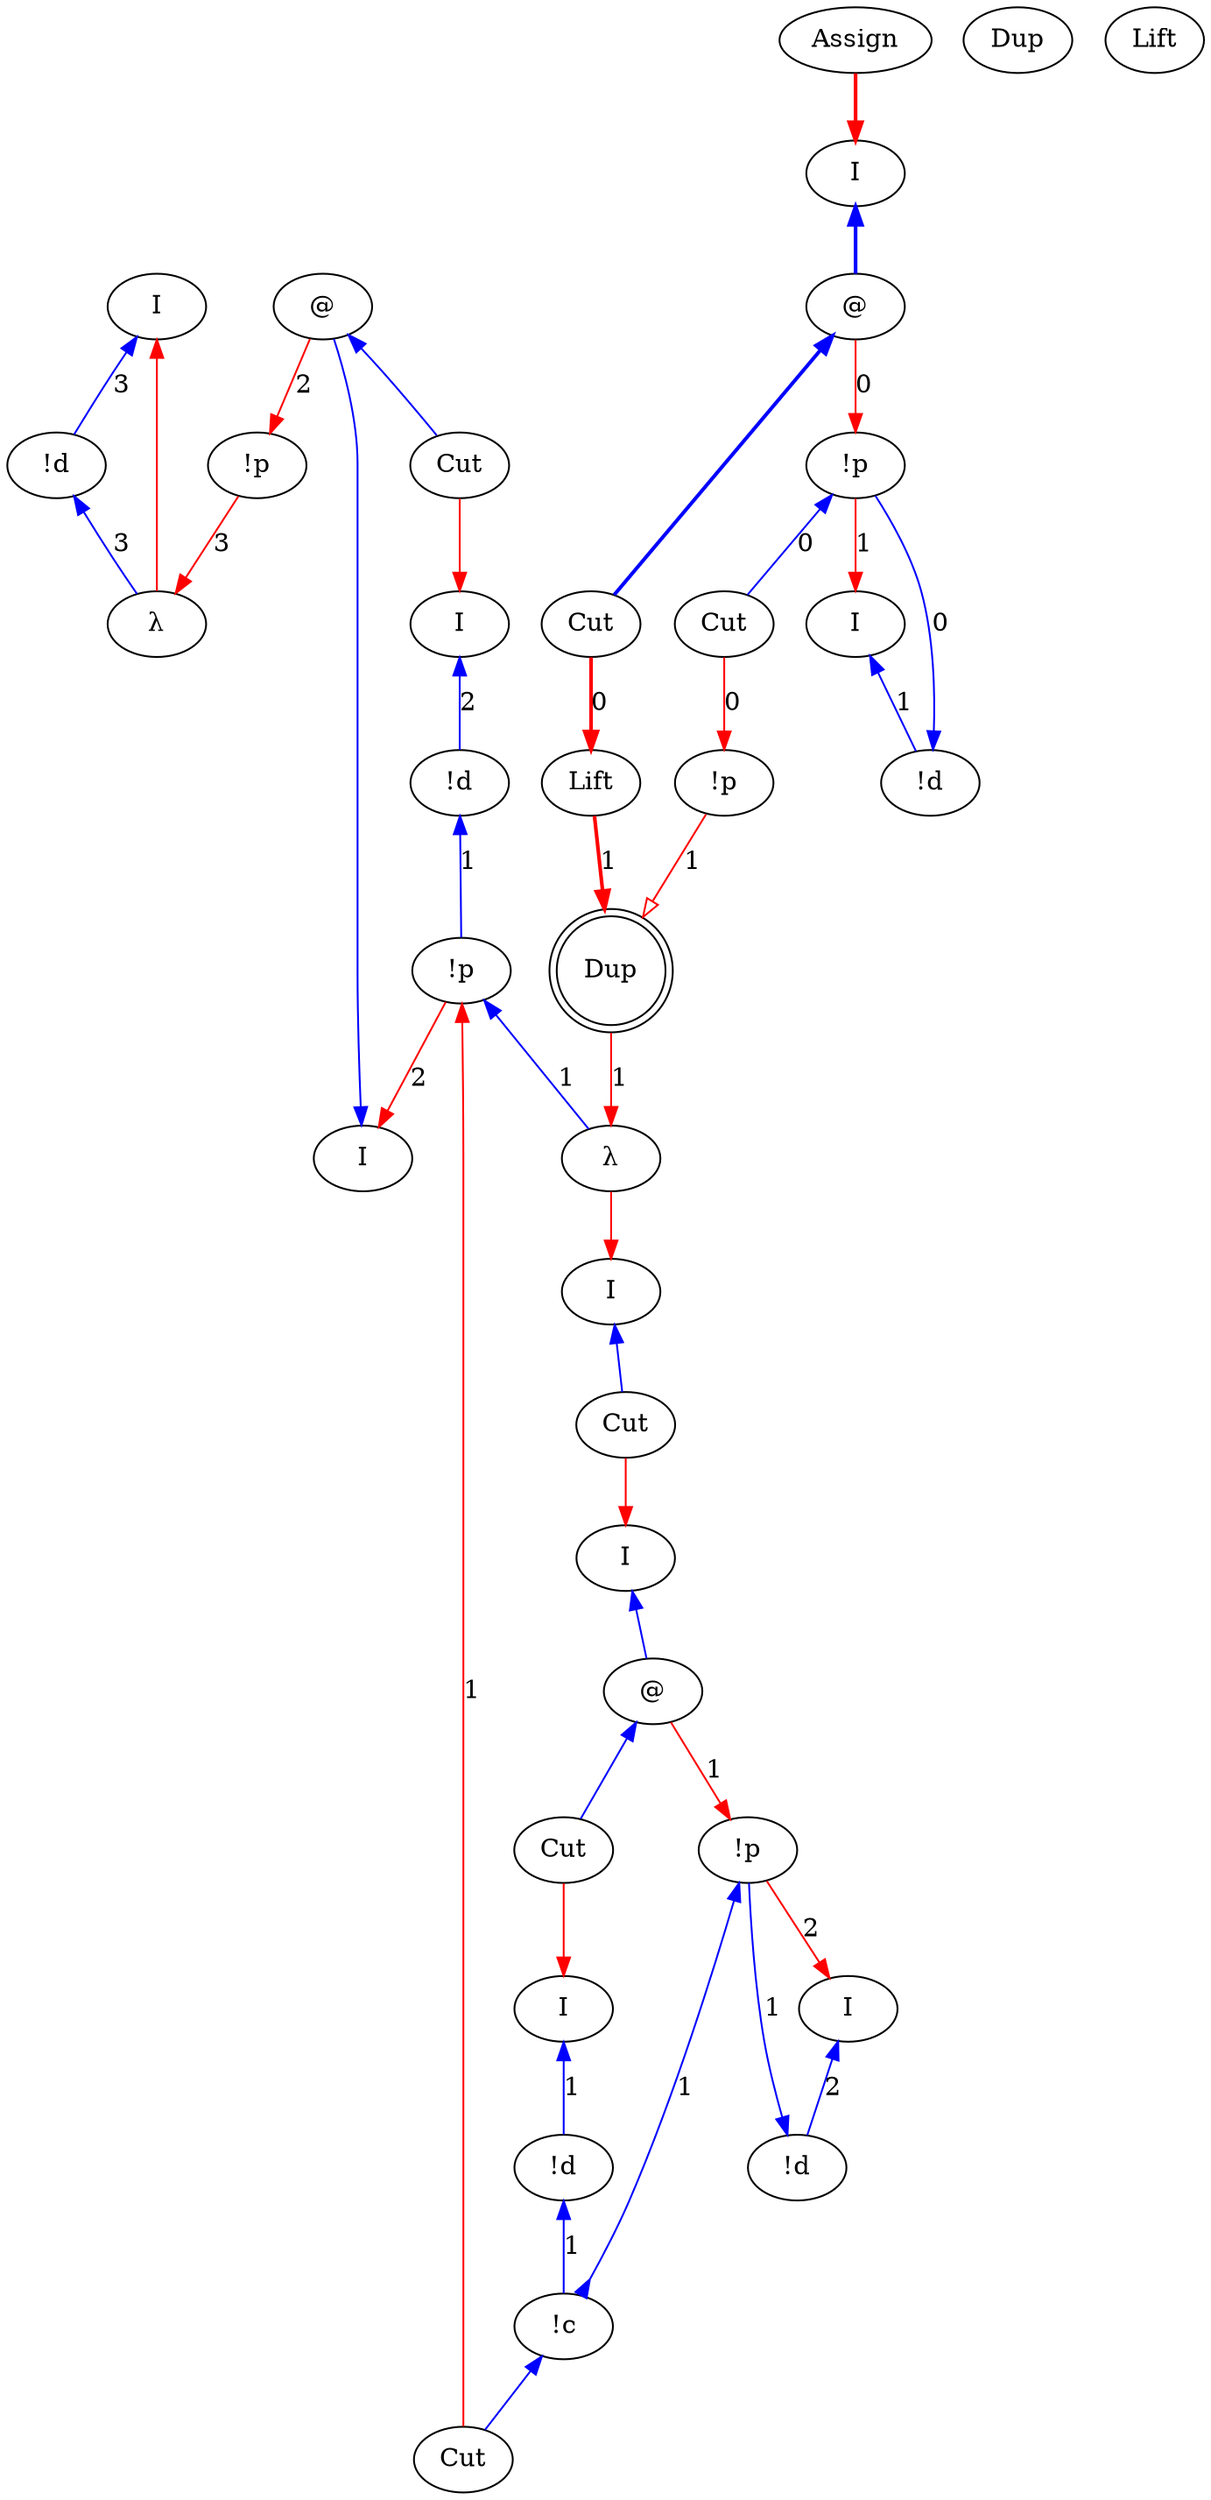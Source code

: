 digraph {
rankdir="TB"
"I0" [label="I"]
"!d1" [label="!d"]
"λ2" [label="λ"]
"!p3" [label="!p"]
"I4" [label="I"]
"@5" [label="@"]
"I6" [label="I"]
"!d7" [label="!d"]
"Cut8" [label="Cut"]
"!p9" [label="!p"]
"I10" [label="I"]
"I11" [label="I"]
"!d12" [label="!d"]
"!p13" [label="!p"]
"I14" [label="I"]
"@15" [label="@"]
"I16" [label="I"]
"!d17" [label="!d"]
"Cut18" [label="Cut"]
"!c19" [label="!c"]
"λ20" [label="λ"]
"I21" [label="I"]
"!d22" [label="!d"]
"!p23" [label="!p"]
"I24" [label="I"]
"@25" [label="@"]
"Assign26" [label="Assign"]
"Cut27" [label="Cut"]
"Cut28" [label="Cut"]
"Dup29" [label="Dup"]
"Dup30" [label="Dup",shape=doublecircle]
"!p31" [label="!p"]
"Cut32" [label="Cut"]
"Cut33" [label="Cut"]
"Lift34" [label="Lift"]
"Lift35" [label="Lift"]
"!p9" -> "λ20"[color=blue,weight=1,tooltip="h34",label="1",arrowtail=normal,arrowhead=none,dir=both]
"!d7" -> "!p9"[color=blue,weight=1,tooltip="hf65",label="1",arrowtail=normal,arrowhead=none,dir=both]
"I6" -> "!d7"[color=blue,weight=1,tooltip="hret73",label="2",arrowtail=normal,arrowhead=none,dir=both]
"!d1" -> "λ2"[color=blue,weight=1,tooltip="i81",label="3",arrowtail=normal,arrowhead=none,dir=both]
"I0" -> "!d1"[color=blue,weight=1,tooltip="iret84",label="3",arrowtail=normal,arrowhead=none,dir=both]
"I24" -> "@25"[color=blue,weight=1,tooltip="lret19",arrowtail=normal,arrowhead=none,penwidth=2,dir=both]
"I14" -> "@15"[color=blue,weight=1,tooltip="lret53",arrowtail=normal,arrowhead=none,dir=both]
"I10" -> "Cut28"[color=blue,weight=1,tooltip="lret62",arrowtail=normal,arrowhead=none,dir=both]
"I4" -> "@5"[color=blue,weight=1,tooltip="lret75",arrowtail=normal,arrowhead=none,dir=both]
"@25" -> "Cut33"[color=blue,weight=1,tooltip="lval14",arrowtail=normal,arrowhead=none,penwidth=2,dir=both]
"@15" -> "Cut18"[color=blue,weight=1,tooltip="lval48",arrowtail=normal,arrowhead=none,dir=both]
"@5" -> "Cut8"[color=blue,weight=1,tooltip="lval70",arrowtail=normal,arrowhead=none,dir=both]
"@25" -> "!p23"[color=red,weight=2,tooltip="newrret18",label="0",arrowhead=normal,arrowtail=none,dir=both]
"@15" -> "!p13"[color=red,weight=2,tooltip="newrret52",label="1",arrowhead=normal,arrowtail=none,dir=both]
"Cut27" -> "!p9"[color=red,weight=2,tooltip="newrret61",label="1",arrowhead=normal,arrowtail=none,dir=both]
"@5" -> "!p3"[color=red,weight=2,tooltip="newrret74",label="2",arrowhead=normal,arrowtail=none,dir=both]
"Cut32" -> "!p31"[color=red,weight=2,tooltip="newrret94",label="0",arrowhead=normal,arrowtail=none,dir=both]
"!p23" -> "I21"[color=red,weight=2,tooltip="newrretf23",label="1",arrowhead=normal,arrowtail=none,dir=both]
"Dup30" -> "λ20"[color=red,weight=2,tooltip="newrretf31",label="1",arrowhead=normal,arrowtail=none,dir=both]
"!p13" -> "I11"[color=red,weight=2,tooltip="newrretf57",label="2",arrowhead=normal,arrowtail=none,dir=both]
"!p9" -> "I4"[color=red,weight=2,tooltip="newrretf66",label="2",arrowhead=normal,arrowtail=none,dir=both]
"!p3" -> "λ2"[color=red,weight=2,tooltip="newrretf78",label="3",arrowhead=normal,arrowtail=none,dir=both]
"Lift35" -> "Dup30"[color=red,weight=2,tooltip="newrretf88",label="1",arrowhead=normal,arrowtail=none,penwidth=2,dir=both]
"!p31" -> "Dup30"[color=red,weight=2,tooltip="newrretf92",label="1",arrowhead=onormal,arrowtail=none,dir=both]
"λ20" -> "I10"[color=red,weight=2,tooltip="ret35",arrowhead=normal,arrowtail=none,dir=both]
"Cut28" -> "I14"[color=red,weight=2,tooltip="ret42",arrowhead=normal,arrowtail=none,dir=both]
"Assign26" -> "I24"[color=red,weight=2,tooltip="ret8",arrowhead=normal,arrowtail=none,penwidth=2,dir=both]
"λ2" -> "I0"[color=red,weight=2,tooltip="ret82",arrowhead=normal,arrowtail=none,dir=both]
"Cut18" -> "I16"[color=red,weight=2,tooltip="rval49",arrowhead=normal,arrowtail=none,dir=both]
"Cut8" -> "I6"[color=red,weight=2,tooltip="rval71",arrowhead=normal,arrowtail=none,dir=both]
"Cut33" -> "Lift35"[color=red,weight=2,tooltip="seqDM97",label="0",arrowhead=normal,arrowtail=none,penwidth=2,dir=both]
"!p23" -> "Cut32"[color=blue,weight=1,tooltip="xB10",label="0",arrowtail=normal,arrowhead=none,dir=both]
"!d22" -> "!p23"[color=blue,weight=1,tooltip="xBf22",label="0",arrowtail=normal,arrowhead=none,dir=both]
"I21" -> "!d22"[color=blue,weight=1,tooltip="xret26",label="1",arrowtail=normal,arrowhead=none,dir=both]
"!c19" -> "Cut27"[color=blue,weight=1,tooltip="y41",arrowtail=normal,arrowhead=none,dir=both]
"!d17" -> "!c19"[color=blue,weight=1,tooltip="yA43",label="1",arrowtail=normal,arrowhead=none,dir=both]
"!p13" -> "!c19"[color=blue,weight=1,tooltip="yB44",label="1",arrowtail=normal,arrowhead=inv,dir=both]
"!d12" -> "!p13"[color=blue,weight=1,tooltip="yBf56",label="1",arrowtail=normal,arrowhead=none,dir=both]
"I16" -> "!d17"[color=blue,weight=1,tooltip="yret51",label="1",arrowtail=normal,arrowhead=none,dir=both]
"I11" -> "!d12"[color=blue,weight=1,tooltip="yret60",label="2",arrowtail=normal,arrowhead=none,dir=both]
}
